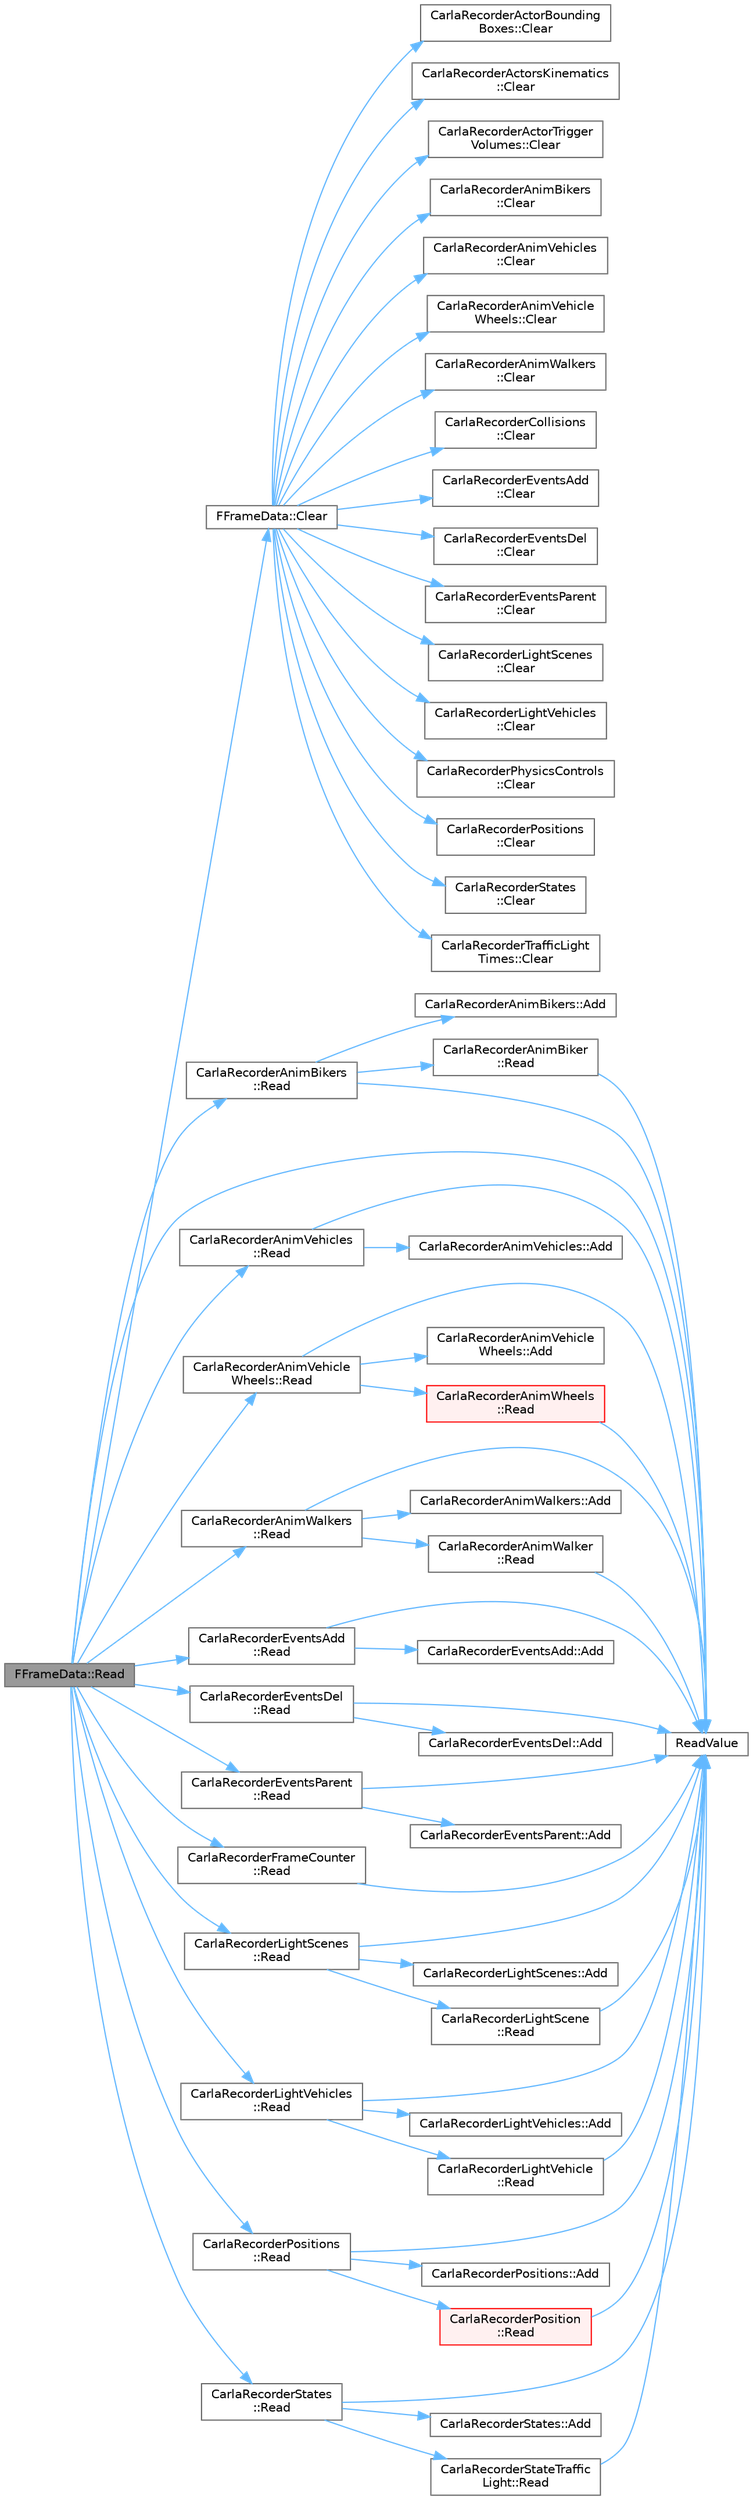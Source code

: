 digraph "FFrameData::Read"
{
 // INTERACTIVE_SVG=YES
 // LATEX_PDF_SIZE
  bgcolor="transparent";
  edge [fontname=Helvetica,fontsize=10,labelfontname=Helvetica,labelfontsize=10];
  node [fontname=Helvetica,fontsize=10,shape=box,height=0.2,width=0.4];
  rankdir="LR";
  Node1 [id="Node000001",label="FFrameData::Read",height=0.2,width=0.4,color="gray40", fillcolor="grey60", style="filled", fontcolor="black",tooltip=" "];
  Node1 -> Node2 [id="edge1_Node000001_Node000002",color="steelblue1",style="solid",tooltip=" "];
  Node2 [id="Node000002",label="FFrameData::Clear",height=0.2,width=0.4,color="grey40", fillcolor="white", style="filled",URL="$de/db4/classFFrameData.html#af566d45c0a7cd17a7bf5350808c2c8f5",tooltip=" "];
  Node2 -> Node3 [id="edge2_Node000002_Node000003",color="steelblue1",style="solid",tooltip=" "];
  Node3 [id="Node000003",label="CarlaRecorderActorBounding\lBoxes::Clear",height=0.2,width=0.4,color="grey40", fillcolor="white", style="filled",URL="$d1/d74/classCarlaRecorderActorBoundingBoxes.html#ab833d799fcb233c3d1f1587a1d90ce7d",tooltip=" "];
  Node2 -> Node4 [id="edge3_Node000002_Node000004",color="steelblue1",style="solid",tooltip=" "];
  Node4 [id="Node000004",label="CarlaRecorderActorsKinematics\l::Clear",height=0.2,width=0.4,color="grey40", fillcolor="white", style="filled",URL="$dc/ded/classCarlaRecorderActorsKinematics.html#a6e947c42e6304c288dad09147318d2ec",tooltip=" "];
  Node2 -> Node5 [id="edge4_Node000002_Node000005",color="steelblue1",style="solid",tooltip=" "];
  Node5 [id="Node000005",label="CarlaRecorderActorTrigger\lVolumes::Clear",height=0.2,width=0.4,color="grey40", fillcolor="white", style="filled",URL="$d8/d4c/classCarlaRecorderActorTriggerVolumes.html#a0016eaad01ffc6bff1876eae9824df44",tooltip=" "];
  Node2 -> Node6 [id="edge5_Node000002_Node000006",color="steelblue1",style="solid",tooltip=" "];
  Node6 [id="Node000006",label="CarlaRecorderAnimBikers\l::Clear",height=0.2,width=0.4,color="grey40", fillcolor="white", style="filled",URL="$da/d46/classCarlaRecorderAnimBikers.html#a2b929431292f3d4a91a1cff2a7a09af1",tooltip=" "];
  Node2 -> Node7 [id="edge6_Node000002_Node000007",color="steelblue1",style="solid",tooltip=" "];
  Node7 [id="Node000007",label="CarlaRecorderAnimVehicles\l::Clear",height=0.2,width=0.4,color="grey40", fillcolor="white", style="filled",URL="$da/dd4/classCarlaRecorderAnimVehicles.html#a6d2b08c2e39e51d0214fd2000c98baad",tooltip=" "];
  Node2 -> Node8 [id="edge7_Node000002_Node000008",color="steelblue1",style="solid",tooltip=" "];
  Node8 [id="Node000008",label="CarlaRecorderAnimVehicle\lWheels::Clear",height=0.2,width=0.4,color="grey40", fillcolor="white", style="filled",URL="$d6/dd8/classCarlaRecorderAnimVehicleWheels.html#a5e12d228f157227e6fbff8bdace1163a",tooltip=" "];
  Node2 -> Node9 [id="edge8_Node000002_Node000009",color="steelblue1",style="solid",tooltip=" "];
  Node9 [id="Node000009",label="CarlaRecorderAnimWalkers\l::Clear",height=0.2,width=0.4,color="grey40", fillcolor="white", style="filled",URL="$de/d09/classCarlaRecorderAnimWalkers.html#a7bd5f67da9b9f9f4fde9cb94db76a096",tooltip=" "];
  Node2 -> Node10 [id="edge9_Node000002_Node000010",color="steelblue1",style="solid",tooltip=" "];
  Node10 [id="Node000010",label="CarlaRecorderCollisions\l::Clear",height=0.2,width=0.4,color="grey40", fillcolor="white", style="filled",URL="$da/d6e/classCarlaRecorderCollisions.html#aad347a76afefaea2883a6b7c382e1165",tooltip=" "];
  Node2 -> Node11 [id="edge10_Node000002_Node000011",color="steelblue1",style="solid",tooltip=" "];
  Node11 [id="Node000011",label="CarlaRecorderEventsAdd\l::Clear",height=0.2,width=0.4,color="grey40", fillcolor="white", style="filled",URL="$dd/dd4/classCarlaRecorderEventsAdd.html#a2bb750cb0efc0ffdf2907c5bda890890",tooltip=" "];
  Node2 -> Node12 [id="edge11_Node000002_Node000012",color="steelblue1",style="solid",tooltip=" "];
  Node12 [id="Node000012",label="CarlaRecorderEventsDel\l::Clear",height=0.2,width=0.4,color="grey40", fillcolor="white", style="filled",URL="$dd/d8e/classCarlaRecorderEventsDel.html#a45a160f3eb963ef7e547cae7033ee671",tooltip=" "];
  Node2 -> Node13 [id="edge12_Node000002_Node000013",color="steelblue1",style="solid",tooltip=" "];
  Node13 [id="Node000013",label="CarlaRecorderEventsParent\l::Clear",height=0.2,width=0.4,color="grey40", fillcolor="white", style="filled",URL="$dd/d35/classCarlaRecorderEventsParent.html#a1307b5ad46d6596d286424ea7b4ef907",tooltip=" "];
  Node2 -> Node14 [id="edge13_Node000002_Node000014",color="steelblue1",style="solid",tooltip=" "];
  Node14 [id="Node000014",label="CarlaRecorderLightScenes\l::Clear",height=0.2,width=0.4,color="grey40", fillcolor="white", style="filled",URL="$d0/d93/structCarlaRecorderLightScenes.html#ab1431e10aa89c16c716f10125f620c34",tooltip=" "];
  Node2 -> Node15 [id="edge14_Node000002_Node000015",color="steelblue1",style="solid",tooltip=" "];
  Node15 [id="Node000015",label="CarlaRecorderLightVehicles\l::Clear",height=0.2,width=0.4,color="grey40", fillcolor="white", style="filled",URL="$df/d7b/structCarlaRecorderLightVehicles.html#aa315ad3c63f66527d5dc883902ed4ce4",tooltip=" "];
  Node2 -> Node16 [id="edge15_Node000002_Node000016",color="steelblue1",style="solid",tooltip=" "];
  Node16 [id="Node000016",label="CarlaRecorderPhysicsControls\l::Clear",height=0.2,width=0.4,color="grey40", fillcolor="white", style="filled",URL="$dd/dd1/classCarlaRecorderPhysicsControls.html#a5d033a2797548f2d713f7390c80e3ff0",tooltip=" "];
  Node2 -> Node17 [id="edge16_Node000002_Node000017",color="steelblue1",style="solid",tooltip=" "];
  Node17 [id="Node000017",label="CarlaRecorderPositions\l::Clear",height=0.2,width=0.4,color="grey40", fillcolor="white", style="filled",URL="$da/df1/classCarlaRecorderPositions.html#a48992efd36d90d87e3edff6fd88ce623",tooltip=" "];
  Node2 -> Node18 [id="edge17_Node000002_Node000018",color="steelblue1",style="solid",tooltip=" "];
  Node18 [id="Node000018",label="CarlaRecorderStates\l::Clear",height=0.2,width=0.4,color="grey40", fillcolor="white", style="filled",URL="$d2/da3/classCarlaRecorderStates.html#a379f7d3ecb31f16e4b921784b2e37e88",tooltip=" "];
  Node2 -> Node19 [id="edge18_Node000002_Node000019",color="steelblue1",style="solid",tooltip=" "];
  Node19 [id="Node000019",label="CarlaRecorderTrafficLight\lTimes::Clear",height=0.2,width=0.4,color="grey40", fillcolor="white", style="filled",URL="$dc/d3e/classCarlaRecorderTrafficLightTimes.html#a5641376de2c47ce4838e3527d0353909",tooltip=" "];
  Node1 -> Node20 [id="edge19_Node000001_Node000020",color="steelblue1",style="solid",tooltip=" "];
  Node20 [id="Node000020",label="CarlaRecorderAnimBikers\l::Read",height=0.2,width=0.4,color="grey40", fillcolor="white", style="filled",URL="$da/d46/classCarlaRecorderAnimBikers.html#acfc22c11c50432f5c647248954460b37",tooltip=" "];
  Node20 -> Node21 [id="edge20_Node000020_Node000021",color="steelblue1",style="solid",tooltip=" "];
  Node21 [id="Node000021",label="CarlaRecorderAnimBikers::Add",height=0.2,width=0.4,color="grey40", fillcolor="white", style="filled",URL="$da/d46/classCarlaRecorderAnimBikers.html#aaad7c1465ee9023ecb31287d2db3a31e",tooltip=" "];
  Node20 -> Node22 [id="edge21_Node000020_Node000022",color="steelblue1",style="solid",tooltip=" "];
  Node22 [id="Node000022",label="CarlaRecorderAnimBiker\l::Read",height=0.2,width=0.4,color="grey40", fillcolor="white", style="filled",URL="$db/d9f/structCarlaRecorderAnimBiker.html#a53a0fca1da840cad5c7301943a0fc6b3",tooltip=" "];
  Node22 -> Node23 [id="edge22_Node000022_Node000023",color="steelblue1",style="solid",tooltip=" "];
  Node23 [id="Node000023",label="ReadValue",height=0.2,width=0.4,color="grey40", fillcolor="white", style="filled",URL="$d6/dd1/CarlaRecorderHelpers_8h.html#af7b2a7c287743d6b41ad64e8df3faa5f",tooltip=" "];
  Node20 -> Node23 [id="edge23_Node000020_Node000023",color="steelblue1",style="solid",tooltip=" "];
  Node1 -> Node24 [id="edge24_Node000001_Node000024",color="steelblue1",style="solid",tooltip=" "];
  Node24 [id="Node000024",label="CarlaRecorderAnimVehicles\l::Read",height=0.2,width=0.4,color="grey40", fillcolor="white", style="filled",URL="$da/dd4/classCarlaRecorderAnimVehicles.html#acbe0a81dec04991d2c770e8d9cf88a71",tooltip=" "];
  Node24 -> Node25 [id="edge25_Node000024_Node000025",color="steelblue1",style="solid",tooltip=" "];
  Node25 [id="Node000025",label="CarlaRecorderAnimVehicles::Add",height=0.2,width=0.4,color="grey40", fillcolor="white", style="filled",URL="$da/dd4/classCarlaRecorderAnimVehicles.html#ad99fb49da3ef3cfb504d08728d4e910b",tooltip=" "];
  Node24 -> Node23 [id="edge26_Node000024_Node000023",color="steelblue1",style="solid",tooltip=" "];
  Node1 -> Node26 [id="edge27_Node000001_Node000026",color="steelblue1",style="solid",tooltip=" "];
  Node26 [id="Node000026",label="CarlaRecorderAnimVehicle\lWheels::Read",height=0.2,width=0.4,color="grey40", fillcolor="white", style="filled",URL="$d6/dd8/classCarlaRecorderAnimVehicleWheels.html#aaee7a1b144e070500a1dcb2dc64bfcde",tooltip=" "];
  Node26 -> Node27 [id="edge28_Node000026_Node000027",color="steelblue1",style="solid",tooltip=" "];
  Node27 [id="Node000027",label="CarlaRecorderAnimVehicle\lWheels::Add",height=0.2,width=0.4,color="grey40", fillcolor="white", style="filled",URL="$d6/dd8/classCarlaRecorderAnimVehicleWheels.html#a5d0edd58d70c80f36a433e29cf6f12d6",tooltip=" "];
  Node26 -> Node28 [id="edge29_Node000026_Node000028",color="steelblue1",style="solid",tooltip=" "];
  Node28 [id="Node000028",label="CarlaRecorderAnimWheels\l::Read",height=0.2,width=0.4,color="red", fillcolor="#FFF0F0", style="filled",URL="$d0/de7/structCarlaRecorderAnimWheels.html#a7793613d2c258bbc41ba55a91224d7ec",tooltip=" "];
  Node28 -> Node23 [id="edge30_Node000028_Node000023",color="steelblue1",style="solid",tooltip=" "];
  Node26 -> Node23 [id="edge31_Node000026_Node000023",color="steelblue1",style="solid",tooltip=" "];
  Node1 -> Node30 [id="edge32_Node000001_Node000030",color="steelblue1",style="solid",tooltip=" "];
  Node30 [id="Node000030",label="CarlaRecorderAnimWalkers\l::Read",height=0.2,width=0.4,color="grey40", fillcolor="white", style="filled",URL="$de/d09/classCarlaRecorderAnimWalkers.html#a2e8fae87a6bd8e323aa93454a7cfeee1",tooltip=" "];
  Node30 -> Node31 [id="edge33_Node000030_Node000031",color="steelblue1",style="solid",tooltip=" "];
  Node31 [id="Node000031",label="CarlaRecorderAnimWalkers::Add",height=0.2,width=0.4,color="grey40", fillcolor="white", style="filled",URL="$de/d09/classCarlaRecorderAnimWalkers.html#a1cc0ded3cf1207ce7e047b06184731c1",tooltip=" "];
  Node30 -> Node32 [id="edge34_Node000030_Node000032",color="steelblue1",style="solid",tooltip=" "];
  Node32 [id="Node000032",label="CarlaRecorderAnimWalker\l::Read",height=0.2,width=0.4,color="grey40", fillcolor="white", style="filled",URL="$dc/dc8/structCarlaRecorderAnimWalker.html#ada7cbd06da99ac72a8c43ee523f74659",tooltip=" "];
  Node32 -> Node23 [id="edge35_Node000032_Node000023",color="steelblue1",style="solid",tooltip=" "];
  Node30 -> Node23 [id="edge36_Node000030_Node000023",color="steelblue1",style="solid",tooltip=" "];
  Node1 -> Node33 [id="edge37_Node000001_Node000033",color="steelblue1",style="solid",tooltip=" "];
  Node33 [id="Node000033",label="CarlaRecorderEventsAdd\l::Read",height=0.2,width=0.4,color="grey40", fillcolor="white", style="filled",URL="$dd/dd4/classCarlaRecorderEventsAdd.html#a8ded4240ce6f1c7f19ec861429ecdfb7",tooltip=" "];
  Node33 -> Node34 [id="edge38_Node000033_Node000034",color="steelblue1",style="solid",tooltip=" "];
  Node34 [id="Node000034",label="CarlaRecorderEventsAdd::Add",height=0.2,width=0.4,color="grey40", fillcolor="white", style="filled",URL="$dd/dd4/classCarlaRecorderEventsAdd.html#a17e9f29ed1774b7cdde873ba76f72a13",tooltip=" "];
  Node33 -> Node23 [id="edge39_Node000033_Node000023",color="steelblue1",style="solid",tooltip=" "];
  Node1 -> Node35 [id="edge40_Node000001_Node000035",color="steelblue1",style="solid",tooltip=" "];
  Node35 [id="Node000035",label="CarlaRecorderEventsDel\l::Read",height=0.2,width=0.4,color="grey40", fillcolor="white", style="filled",URL="$dd/d8e/classCarlaRecorderEventsDel.html#a6fc17cea92dfde4459ea0d9361e75538",tooltip=" "];
  Node35 -> Node36 [id="edge41_Node000035_Node000036",color="steelblue1",style="solid",tooltip=" "];
  Node36 [id="Node000036",label="CarlaRecorderEventsDel::Add",height=0.2,width=0.4,color="grey40", fillcolor="white", style="filled",URL="$dd/d8e/classCarlaRecorderEventsDel.html#a1787b8d513944dddb82d06a28a98516c",tooltip=" "];
  Node35 -> Node23 [id="edge42_Node000035_Node000023",color="steelblue1",style="solid",tooltip=" "];
  Node1 -> Node37 [id="edge43_Node000001_Node000037",color="steelblue1",style="solid",tooltip=" "];
  Node37 [id="Node000037",label="CarlaRecorderEventsParent\l::Read",height=0.2,width=0.4,color="grey40", fillcolor="white", style="filled",URL="$dd/d35/classCarlaRecorderEventsParent.html#a4bb7d80ac8d7209c9df8e766b9e0121a",tooltip=" "];
  Node37 -> Node38 [id="edge44_Node000037_Node000038",color="steelblue1",style="solid",tooltip=" "];
  Node38 [id="Node000038",label="CarlaRecorderEventsParent::Add",height=0.2,width=0.4,color="grey40", fillcolor="white", style="filled",URL="$dd/d35/classCarlaRecorderEventsParent.html#a698fea850be7b6771c3f4d0b651d6295",tooltip=" "];
  Node37 -> Node23 [id="edge45_Node000037_Node000023",color="steelblue1",style="solid",tooltip=" "];
  Node1 -> Node39 [id="edge46_Node000001_Node000039",color="steelblue1",style="solid",tooltip=" "];
  Node39 [id="Node000039",label="CarlaRecorderFrameCounter\l::Read",height=0.2,width=0.4,color="grey40", fillcolor="white", style="filled",URL="$dc/ddd/structCarlaRecorderFrameCounter.html#a9bd16eed1aa7aaa94f462ea939a48507",tooltip=" "];
  Node39 -> Node23 [id="edge47_Node000039_Node000023",color="steelblue1",style="solid",tooltip=" "];
  Node1 -> Node40 [id="edge48_Node000001_Node000040",color="steelblue1",style="solid",tooltip=" "];
  Node40 [id="Node000040",label="CarlaRecorderLightScenes\l::Read",height=0.2,width=0.4,color="grey40", fillcolor="white", style="filled",URL="$d0/d93/structCarlaRecorderLightScenes.html#a2b4889233d30b1495bf5ba8ba51733ef",tooltip=" "];
  Node40 -> Node41 [id="edge49_Node000040_Node000041",color="steelblue1",style="solid",tooltip=" "];
  Node41 [id="Node000041",label="CarlaRecorderLightScenes::Add",height=0.2,width=0.4,color="grey40", fillcolor="white", style="filled",URL="$d0/d93/structCarlaRecorderLightScenes.html#ab4283d91f928d6776dfd8fb33ca3b97f",tooltip=" "];
  Node40 -> Node42 [id="edge50_Node000040_Node000042",color="steelblue1",style="solid",tooltip=" "];
  Node42 [id="Node000042",label="CarlaRecorderLightScene\l::Read",height=0.2,width=0.4,color="grey40", fillcolor="white", style="filled",URL="$d0/db0/structCarlaRecorderLightScene.html#a72374de78e6f5eb1ad6046fdd036fbbb",tooltip=" "];
  Node42 -> Node23 [id="edge51_Node000042_Node000023",color="steelblue1",style="solid",tooltip=" "];
  Node40 -> Node23 [id="edge52_Node000040_Node000023",color="steelblue1",style="solid",tooltip=" "];
  Node1 -> Node43 [id="edge53_Node000001_Node000043",color="steelblue1",style="solid",tooltip=" "];
  Node43 [id="Node000043",label="CarlaRecorderLightVehicles\l::Read",height=0.2,width=0.4,color="grey40", fillcolor="white", style="filled",URL="$df/d7b/structCarlaRecorderLightVehicles.html#a1e791f9712644cf7d5944473bc33b790",tooltip=" "];
  Node43 -> Node44 [id="edge54_Node000043_Node000044",color="steelblue1",style="solid",tooltip=" "];
  Node44 [id="Node000044",label="CarlaRecorderLightVehicles::Add",height=0.2,width=0.4,color="grey40", fillcolor="white", style="filled",URL="$df/d7b/structCarlaRecorderLightVehicles.html#af272784eb797069800c461de613fddcb",tooltip=" "];
  Node43 -> Node45 [id="edge55_Node000043_Node000045",color="steelblue1",style="solid",tooltip=" "];
  Node45 [id="Node000045",label="CarlaRecorderLightVehicle\l::Read",height=0.2,width=0.4,color="grey40", fillcolor="white", style="filled",URL="$d8/d3b/structCarlaRecorderLightVehicle.html#a996c803972043adbac25d4a54b2de1c6",tooltip=" "];
  Node45 -> Node23 [id="edge56_Node000045_Node000023",color="steelblue1",style="solid",tooltip=" "];
  Node43 -> Node23 [id="edge57_Node000043_Node000023",color="steelblue1",style="solid",tooltip=" "];
  Node1 -> Node46 [id="edge58_Node000001_Node000046",color="steelblue1",style="solid",tooltip=" "];
  Node46 [id="Node000046",label="CarlaRecorderPositions\l::Read",height=0.2,width=0.4,color="grey40", fillcolor="white", style="filled",URL="$da/df1/classCarlaRecorderPositions.html#adbdbfe2a8a981d6467ca0a77cb6d2368",tooltip=" "];
  Node46 -> Node47 [id="edge59_Node000046_Node000047",color="steelblue1",style="solid",tooltip=" "];
  Node47 [id="Node000047",label="CarlaRecorderPositions::Add",height=0.2,width=0.4,color="grey40", fillcolor="white", style="filled",URL="$da/df1/classCarlaRecorderPositions.html#a9822ea9ed08ba4a3f35306b695e0fd35",tooltip=" "];
  Node46 -> Node48 [id="edge60_Node000046_Node000048",color="steelblue1",style="solid",tooltip=" "];
  Node48 [id="Node000048",label="CarlaRecorderPosition\l::Read",height=0.2,width=0.4,color="red", fillcolor="#FFF0F0", style="filled",URL="$d3/d16/structCarlaRecorderPosition.html#a6c79bda342359f98692c9127e6153408",tooltip=" "];
  Node48 -> Node23 [id="edge61_Node000048_Node000023",color="steelblue1",style="solid",tooltip=" "];
  Node46 -> Node23 [id="edge62_Node000046_Node000023",color="steelblue1",style="solid",tooltip=" "];
  Node1 -> Node50 [id="edge63_Node000001_Node000050",color="steelblue1",style="solid",tooltip=" "];
  Node50 [id="Node000050",label="CarlaRecorderStates\l::Read",height=0.2,width=0.4,color="grey40", fillcolor="white", style="filled",URL="$d2/da3/classCarlaRecorderStates.html#ae28fc9ec092733a34f9151e908d328d6",tooltip=" "];
  Node50 -> Node51 [id="edge64_Node000050_Node000051",color="steelblue1",style="solid",tooltip=" "];
  Node51 [id="Node000051",label="CarlaRecorderStates::Add",height=0.2,width=0.4,color="grey40", fillcolor="white", style="filled",URL="$d2/da3/classCarlaRecorderStates.html#a57ab5dcec607d7b5abd824ccbb6b4489",tooltip=" "];
  Node50 -> Node52 [id="edge65_Node000050_Node000052",color="steelblue1",style="solid",tooltip=" "];
  Node52 [id="Node000052",label="CarlaRecorderStateTraffic\lLight::Read",height=0.2,width=0.4,color="grey40", fillcolor="white", style="filled",URL="$d1/dc9/structCarlaRecorderStateTrafficLight.html#a7e9c98ee0b0c433eab79e33dd4ad8391",tooltip=" "];
  Node52 -> Node23 [id="edge66_Node000052_Node000023",color="steelblue1",style="solid",tooltip=" "];
  Node50 -> Node23 [id="edge67_Node000050_Node000023",color="steelblue1",style="solid",tooltip=" "];
  Node1 -> Node23 [id="edge68_Node000001_Node000023",color="steelblue1",style="solid",tooltip=" "];
}
